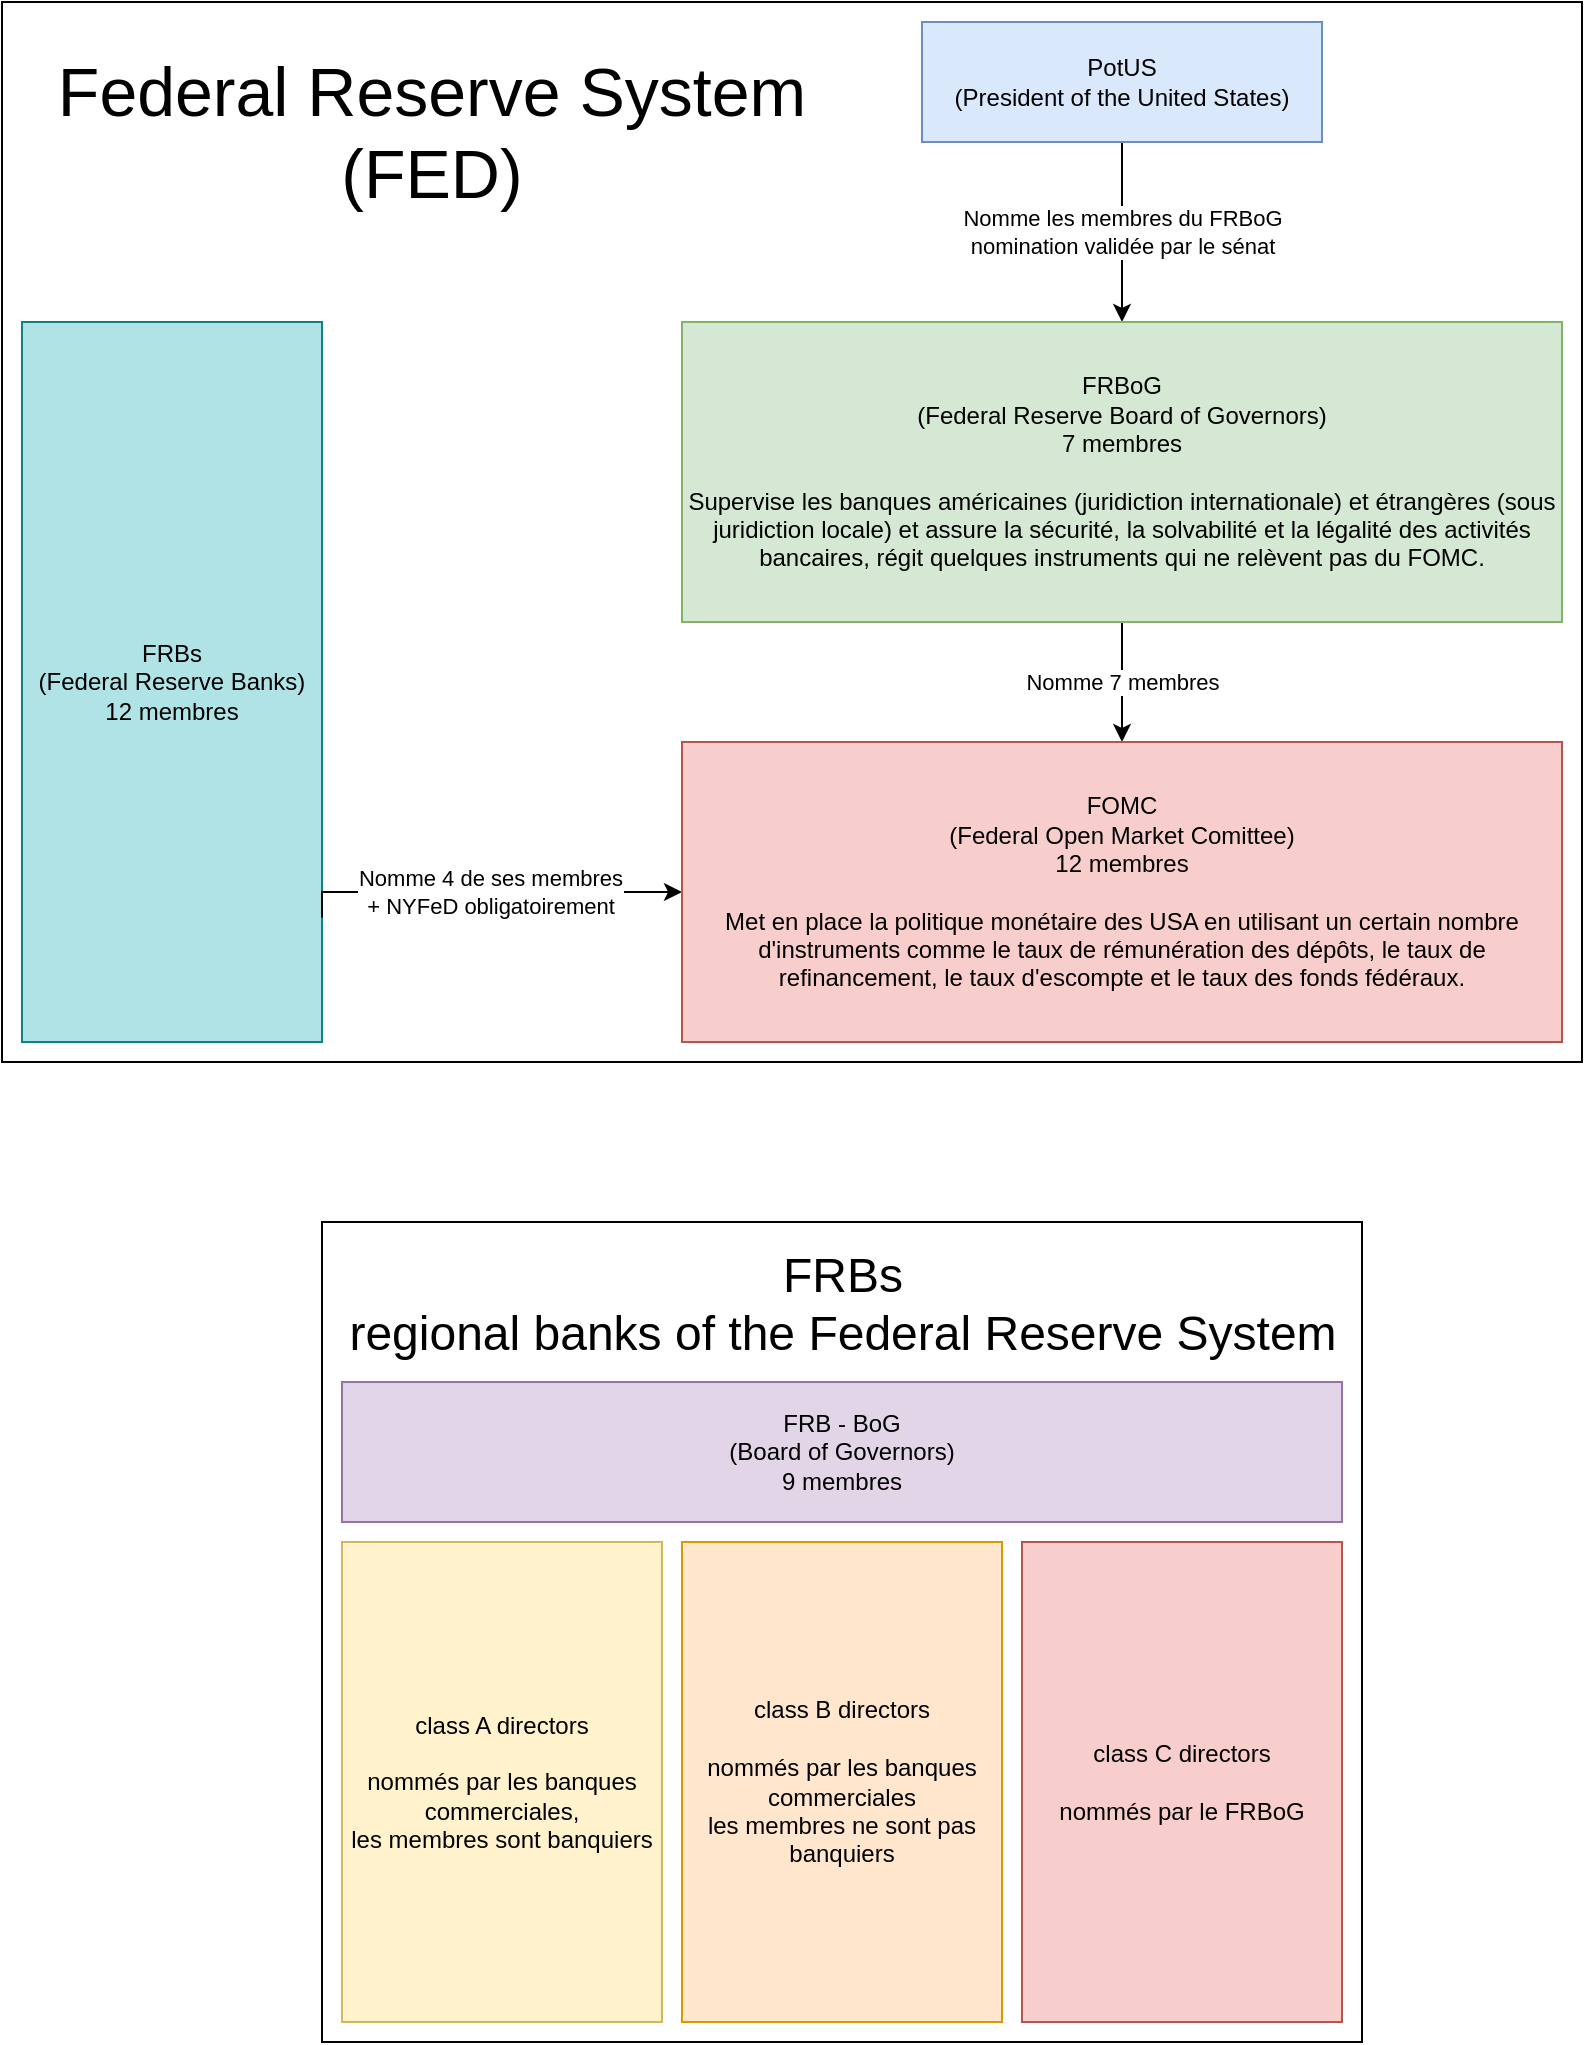 <mxfile version="12.1.9" type="github" pages="1">
  <diagram id="9pdyD2Oyel4eymqsF20k" name="Page-1">
    <mxGraphModel dx="1422" dy="769" grid="1" gridSize="10" guides="1" tooltips="1" connect="1" arrows="1" fold="1" page="1" pageScale="1" pageWidth="827" pageHeight="1169" math="0" shadow="0">
      <root>
        <mxCell id="0"/>
        <mxCell id="1" parent="0"/>
        <mxCell id="65k3x3zuta5IXdkDI2n7-28" value="" style="rounded=0;whiteSpace=wrap;html=1;fontSize=24;align=center;" parent="1" vertex="1">
          <mxGeometry x="160" y="640" width="520" height="410" as="geometry"/>
        </mxCell>
        <mxCell id="65k3x3zuta5IXdkDI2n7-17" value="" style="rounded=0;whiteSpace=wrap;html=1;fontSize=34;" parent="1" vertex="1">
          <mxGeometry y="30" width="790" height="530" as="geometry"/>
        </mxCell>
        <mxCell id="65k3x3zuta5IXdkDI2n7-3" value="&lt;div&gt;Nomme les membres du FRBoG&lt;/div&gt;&lt;div&gt;nomination validée par le sénat&lt;/div&gt;" style="edgeStyle=orthogonalEdgeStyle;rounded=0;orthogonalLoop=1;jettySize=auto;html=1;exitX=0.5;exitY=1;exitDx=0;exitDy=0;entryX=0.5;entryY=0;entryDx=0;entryDy=0;" parent="1" source="65k3x3zuta5IXdkDI2n7-1" target="65k3x3zuta5IXdkDI2n7-2" edge="1">
          <mxGeometry relative="1" as="geometry"/>
        </mxCell>
        <mxCell id="65k3x3zuta5IXdkDI2n7-1" value="&lt;div&gt;PotUS&lt;/div&gt;&lt;div&gt;(President of the United States)&lt;br&gt;&lt;/div&gt;" style="rounded=0;whiteSpace=wrap;html=1;fillColor=#dae8fc;strokeColor=#6c8ebf;" parent="1" vertex="1">
          <mxGeometry x="460" y="40" width="200" height="60" as="geometry"/>
        </mxCell>
        <mxCell id="65k3x3zuta5IXdkDI2n7-12" value="Nomme 7 membres" style="edgeStyle=orthogonalEdgeStyle;rounded=0;orthogonalLoop=1;jettySize=auto;html=1;exitX=0.5;exitY=1;exitDx=0;exitDy=0;entryX=0.5;entryY=0;entryDx=0;entryDy=0;startArrow=none;startFill=0;" parent="1" source="65k3x3zuta5IXdkDI2n7-2" target="65k3x3zuta5IXdkDI2n7-5" edge="1">
          <mxGeometry relative="1" as="geometry"/>
        </mxCell>
        <mxCell id="65k3x3zuta5IXdkDI2n7-2" value="&lt;div&gt;FRBoG&lt;br&gt;&lt;/div&gt;&lt;div&gt;(Federal Reserve Board of Governors)&lt;/div&gt;&lt;div&gt;7 membres&lt;/div&gt;&lt;div&gt;&lt;br&gt;&lt;/div&gt;&lt;div&gt;Supervise les banques américaines (juridiction internationale) et étrangères (sous juridiction locale) et assure la sécurité, la solvabilité et la légalité des activités bancaires, régit quelques instruments qui ne relèvent pas du FOMC.&lt;br&gt;&lt;/div&gt;" style="rounded=0;whiteSpace=wrap;html=1;fillColor=#d5e8d4;strokeColor=#82b366;" parent="1" vertex="1">
          <mxGeometry x="340" y="190" width="440" height="150" as="geometry"/>
        </mxCell>
        <mxCell id="65k3x3zuta5IXdkDI2n7-4" value="&lt;div&gt;FRBs&lt;/div&gt;&lt;div&gt;(Federal Reserve Banks)&lt;br&gt;&lt;/div&gt;12 membres" style="rounded=0;whiteSpace=wrap;html=1;fillColor=#b0e3e6;strokeColor=#0e8088;" parent="1" vertex="1">
          <mxGeometry x="10" y="190" width="150" height="360" as="geometry"/>
        </mxCell>
        <mxCell id="65k3x3zuta5IXdkDI2n7-14" value="&lt;div&gt;Nomme 4 de ses membres&lt;/div&gt;+ NYFeD obligatoirement" style="edgeStyle=orthogonalEdgeStyle;rounded=0;orthogonalLoop=1;jettySize=auto;html=1;exitX=0;exitY=0.5;exitDx=0;exitDy=0;entryX=1;entryY=0.827;entryDx=0;entryDy=0;entryPerimeter=0;startArrow=classic;startFill=1;endArrow=none;endFill=0;" parent="1" source="65k3x3zuta5IXdkDI2n7-5" target="65k3x3zuta5IXdkDI2n7-4" edge="1">
          <mxGeometry relative="1" as="geometry">
            <Array as="points">
              <mxPoint x="160" y="475"/>
            </Array>
          </mxGeometry>
        </mxCell>
        <mxCell id="65k3x3zuta5IXdkDI2n7-5" value="&lt;div&gt;FOMC&lt;/div&gt;&lt;div&gt;(Federal Open Market Comittee)&lt;/div&gt;&lt;div&gt;12 membres&lt;/div&gt;&lt;div&gt;&lt;br&gt;&lt;/div&gt;&lt;div&gt;Met en place la politique monétaire des USA en utilisant un certain nombre d&#39;instruments comme le taux de rémunération des dépôts, le taux de refinancement, le taux d&#39;escompte et le taux des fonds fédéraux.&lt;br&gt;&lt;/div&gt;" style="rounded=0;whiteSpace=wrap;html=1;fillColor=#f8cecc;strokeColor=#b85450;" parent="1" vertex="1">
          <mxGeometry x="340" y="400" width="440" height="150" as="geometry"/>
        </mxCell>
        <mxCell id="65k3x3zuta5IXdkDI2n7-16" value="&lt;div style=&quot;font-size: 34px;&quot;&gt;Federal Reserve System&lt;/div&gt;&lt;div style=&quot;font-size: 34px;&quot;&gt;(FED)&lt;br style=&quot;font-size: 34px;&quot;&gt;&lt;/div&gt;" style="rounded=0;whiteSpace=wrap;html=1;strokeColor=none;fontSize=34;" parent="1" vertex="1">
          <mxGeometry x="10" y="40" width="410" height="110" as="geometry"/>
        </mxCell>
        <mxCell id="65k3x3zuta5IXdkDI2n7-20" value="&lt;div&gt;FRB - BoG&lt;/div&gt;&lt;div&gt;(Board of Governors)&lt;/div&gt;&lt;div&gt;9 membres&lt;/div&gt;" style="rounded=0;whiteSpace=wrap;html=1;fontSize=12;fillColor=#e1d5e7;strokeColor=#9673a6;" parent="1" vertex="1">
          <mxGeometry x="170" y="720" width="500" height="70" as="geometry"/>
        </mxCell>
        <mxCell id="65k3x3zuta5IXdkDI2n7-21" value="&lt;div&gt;class A directors&lt;/div&gt;&lt;div&gt;&lt;br&gt;&lt;/div&gt;&lt;div&gt;nommés par les banques commerciales,&lt;br&gt;&lt;/div&gt;&lt;div&gt;les membres sont banquiers&lt;br&gt;&lt;/div&gt;" style="rounded=0;whiteSpace=wrap;html=1;fontSize=12;fillColor=#fff2cc;strokeColor=#d6b656;" parent="1" vertex="1">
          <mxGeometry x="170" y="800" width="160" height="240" as="geometry"/>
        </mxCell>
        <mxCell id="65k3x3zuta5IXdkDI2n7-24" value="&lt;div&gt;class B directors&lt;/div&gt;&lt;div&gt;&lt;br&gt;&lt;/div&gt;&lt;div&gt;nommés par les banques commerciales&lt;br&gt;&lt;/div&gt;&lt;div&gt;les membres ne sont pas banquiers&lt;br&gt;&lt;/div&gt;" style="rounded=0;whiteSpace=wrap;html=1;fontSize=12;fillColor=#ffe6cc;strokeColor=#d79b00;" parent="1" vertex="1">
          <mxGeometry x="340" y="800" width="160" height="240" as="geometry"/>
        </mxCell>
        <mxCell id="65k3x3zuta5IXdkDI2n7-25" value="&lt;div&gt;class C directors&lt;/div&gt;&lt;div&gt;&lt;br&gt;&lt;/div&gt;nommés par le FRBoG" style="rounded=0;whiteSpace=wrap;html=1;fontSize=12;fillColor=#f8cecc;strokeColor=#b85450;" parent="1" vertex="1">
          <mxGeometry x="510" y="800" width="160" height="240" as="geometry"/>
        </mxCell>
        <mxCell id="65k3x3zuta5IXdkDI2n7-27" value="FRBs&lt;br style=&quot;font-size: 24px;&quot;&gt;&lt;div style=&quot;font-size: 24px;&quot;&gt;regional banks of the Federal Reserve System&lt;/div&gt;" style="text;html=1;resizable=0;points=[];autosize=1;align=center;verticalAlign=top;spacingTop=-4;fontSize=24;" parent="1" vertex="1">
          <mxGeometry x="285" y="650" width="270" height="30" as="geometry"/>
        </mxCell>
      </root>
    </mxGraphModel>
  </diagram>
</mxfile>
